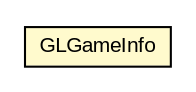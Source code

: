#!/usr/local/bin/dot
#
# Class diagram 
# Generated by UMLGraph version R5_6 (http://www.umlgraph.org/)
#

digraph G {
	edge [fontname="arial",fontsize=10,labelfontname="arial",labelfontsize=10];
	node [fontname="arial",fontsize=10,shape=plaintext];
	nodesep=0.25;
	ranksep=0.5;
	// org.thoughtworks.game.biz.GLGameInfo
	c14440 [label=<<table title="org.thoughtworks.game.biz.GLGameInfo" border="0" cellborder="1" cellspacing="0" cellpadding="2" port="p" bgcolor="lemonChiffon" href="./GLGameInfo.html">
		<tr><td><table border="0" cellspacing="0" cellpadding="1">
<tr><td align="center" balign="center"> GLGameInfo </td></tr>
		</table></td></tr>
		</table>>, URL="./GLGameInfo.html", fontname="arial", fontcolor="black", fontsize=10.0];
}

